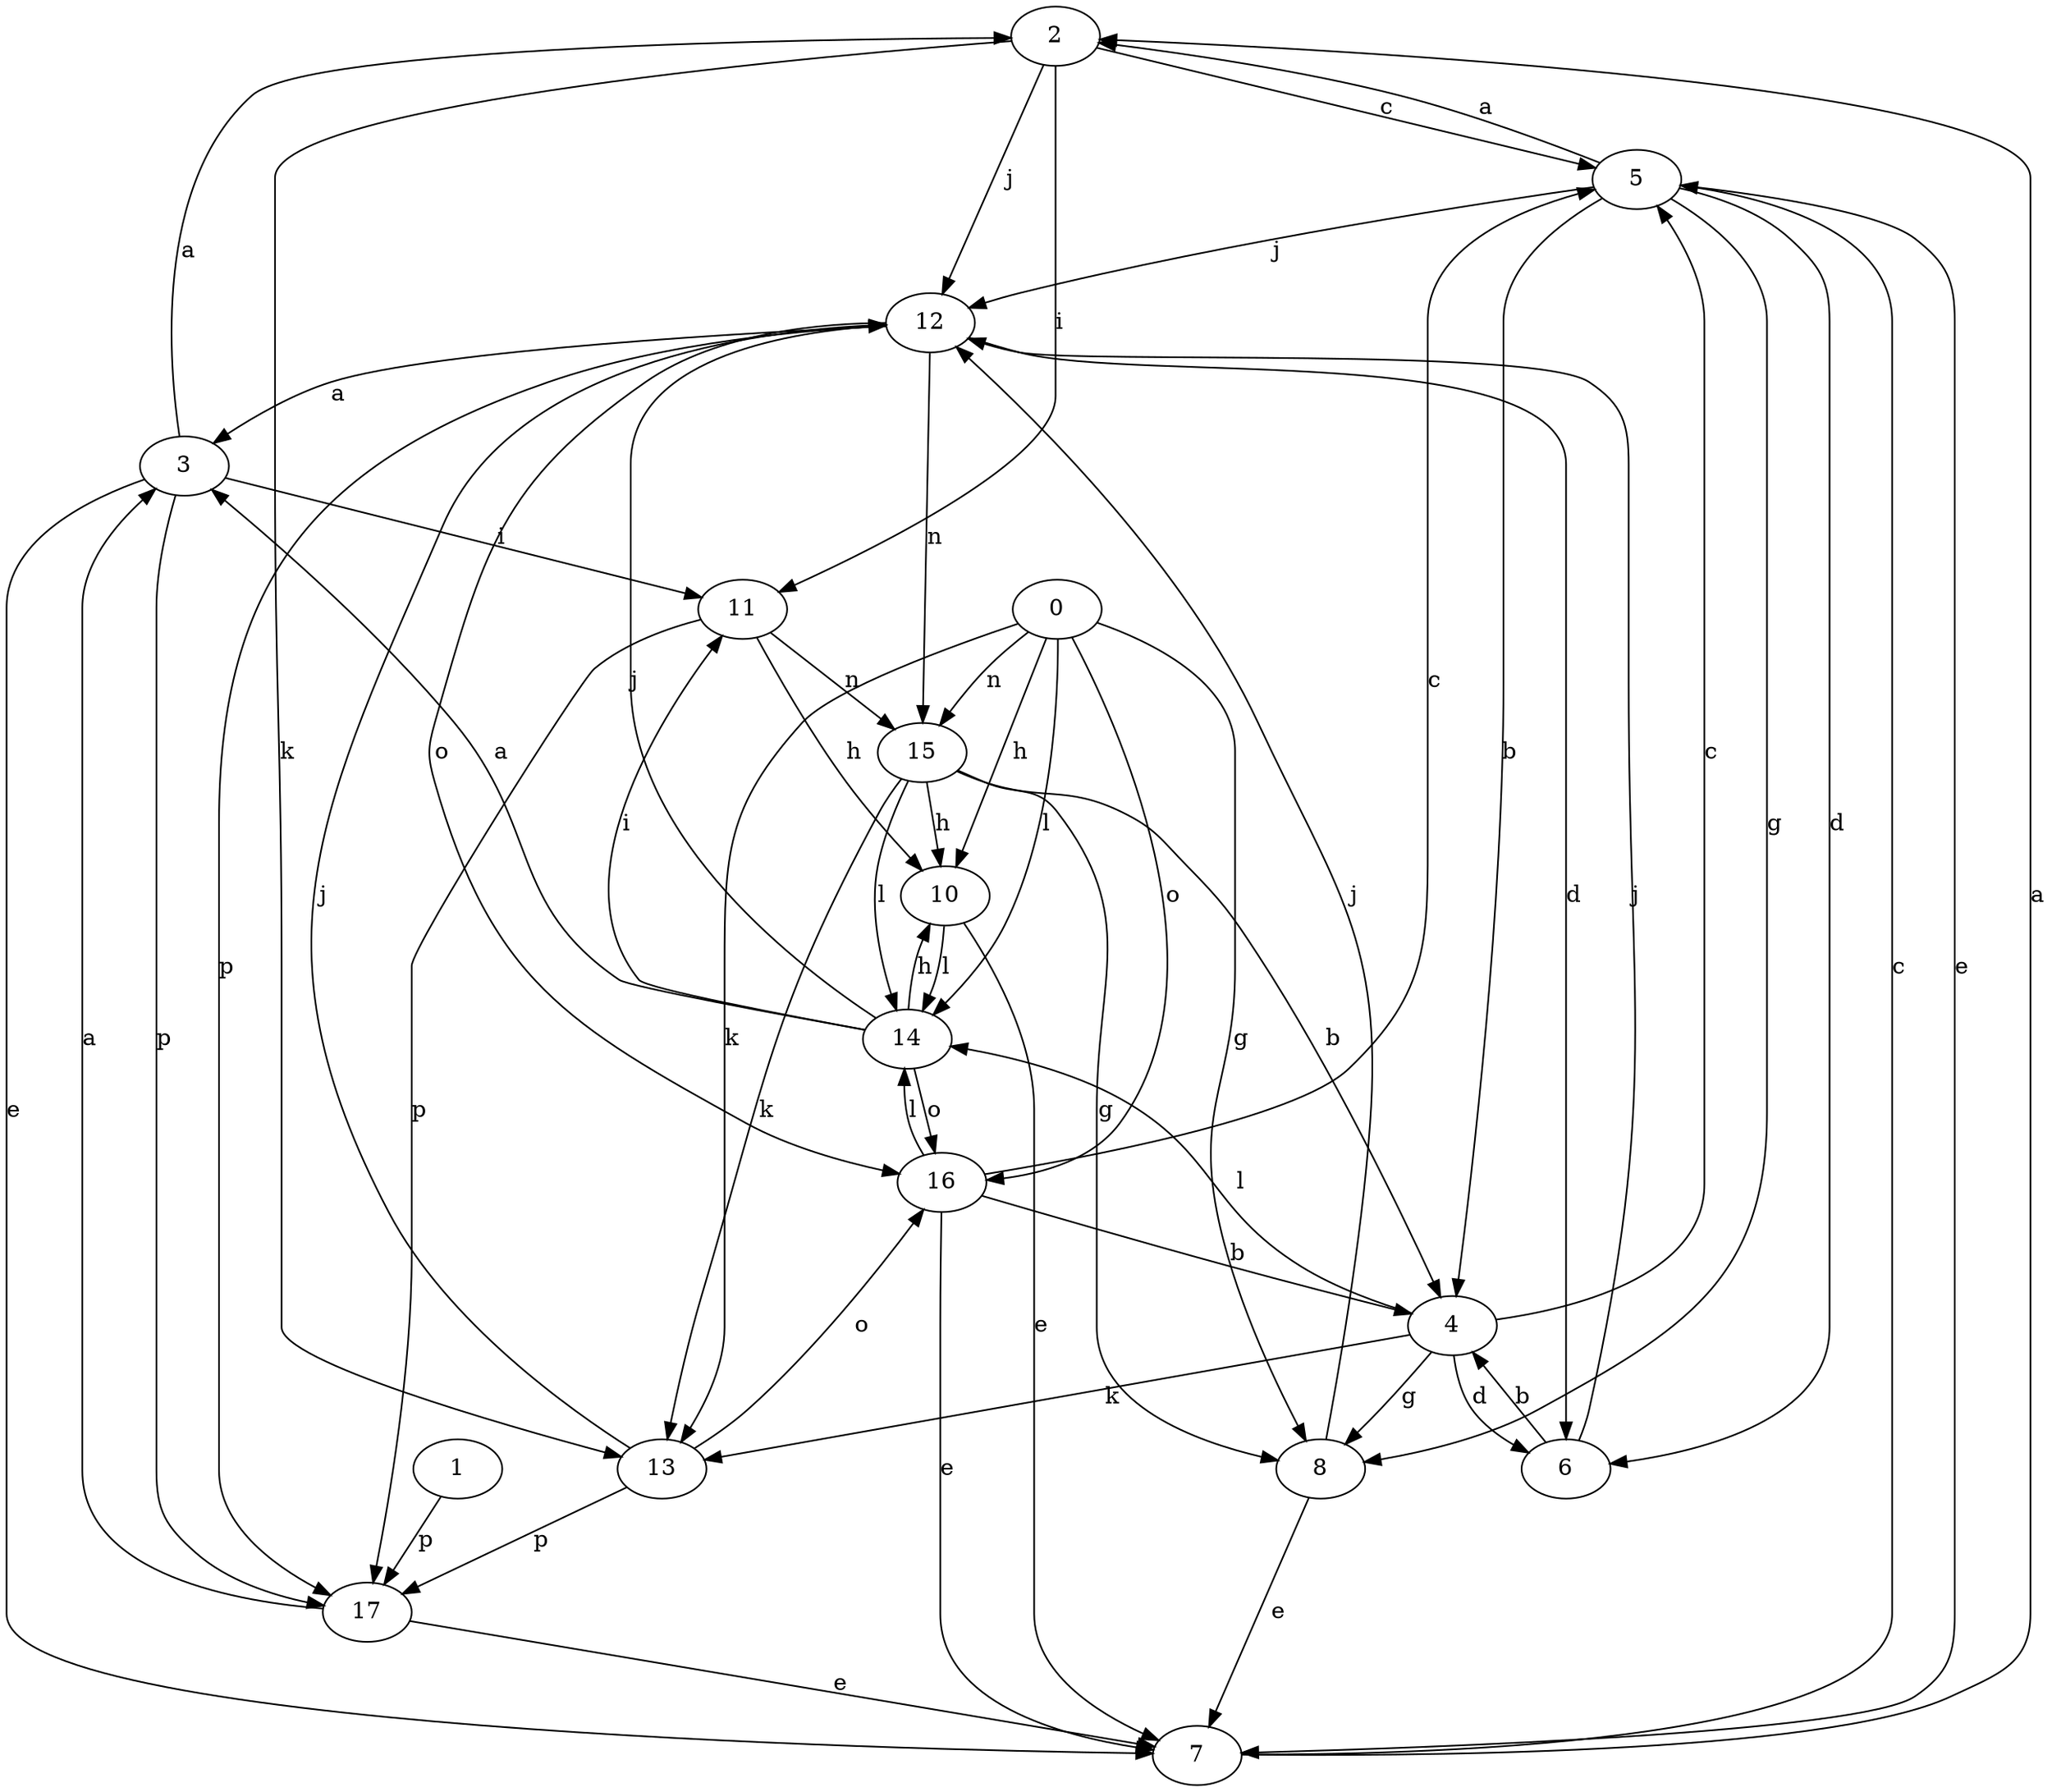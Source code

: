 strict digraph  {
2;
3;
4;
5;
6;
7;
8;
0;
10;
1;
11;
12;
13;
14;
15;
16;
17;
2 -> 5  [label=c];
2 -> 11  [label=i];
2 -> 12  [label=j];
2 -> 13  [label=k];
3 -> 2  [label=a];
3 -> 7  [label=e];
3 -> 11  [label=i];
3 -> 17  [label=p];
4 -> 5  [label=c];
4 -> 6  [label=d];
4 -> 8  [label=g];
4 -> 13  [label=k];
4 -> 14  [label=l];
5 -> 2  [label=a];
5 -> 4  [label=b];
5 -> 6  [label=d];
5 -> 7  [label=e];
5 -> 8  [label=g];
5 -> 12  [label=j];
6 -> 4  [label=b];
6 -> 12  [label=j];
7 -> 2  [label=a];
7 -> 5  [label=c];
8 -> 7  [label=e];
8 -> 12  [label=j];
0 -> 8  [label=g];
0 -> 10  [label=h];
0 -> 13  [label=k];
0 -> 14  [label=l];
0 -> 15  [label=n];
0 -> 16  [label=o];
10 -> 7  [label=e];
10 -> 14  [label=l];
1 -> 17  [label=p];
11 -> 10  [label=h];
11 -> 15  [label=n];
11 -> 17  [label=p];
12 -> 3  [label=a];
12 -> 6  [label=d];
12 -> 15  [label=n];
12 -> 16  [label=o];
12 -> 17  [label=p];
13 -> 12  [label=j];
13 -> 16  [label=o];
13 -> 17  [label=p];
14 -> 3  [label=a];
14 -> 10  [label=h];
14 -> 11  [label=i];
14 -> 12  [label=j];
14 -> 16  [label=o];
15 -> 4  [label=b];
15 -> 8  [label=g];
15 -> 10  [label=h];
15 -> 13  [label=k];
15 -> 14  [label=l];
16 -> 4  [label=b];
16 -> 5  [label=c];
16 -> 7  [label=e];
16 -> 14  [label=l];
17 -> 3  [label=a];
17 -> 7  [label=e];
}
